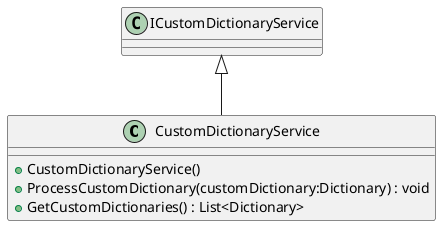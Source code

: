 @startuml
class CustomDictionaryService {
    + CustomDictionaryService()
    + ProcessCustomDictionary(customDictionary:Dictionary) : void
    + GetCustomDictionaries() : List<Dictionary>
}
ICustomDictionaryService <|-- CustomDictionaryService
@enduml
